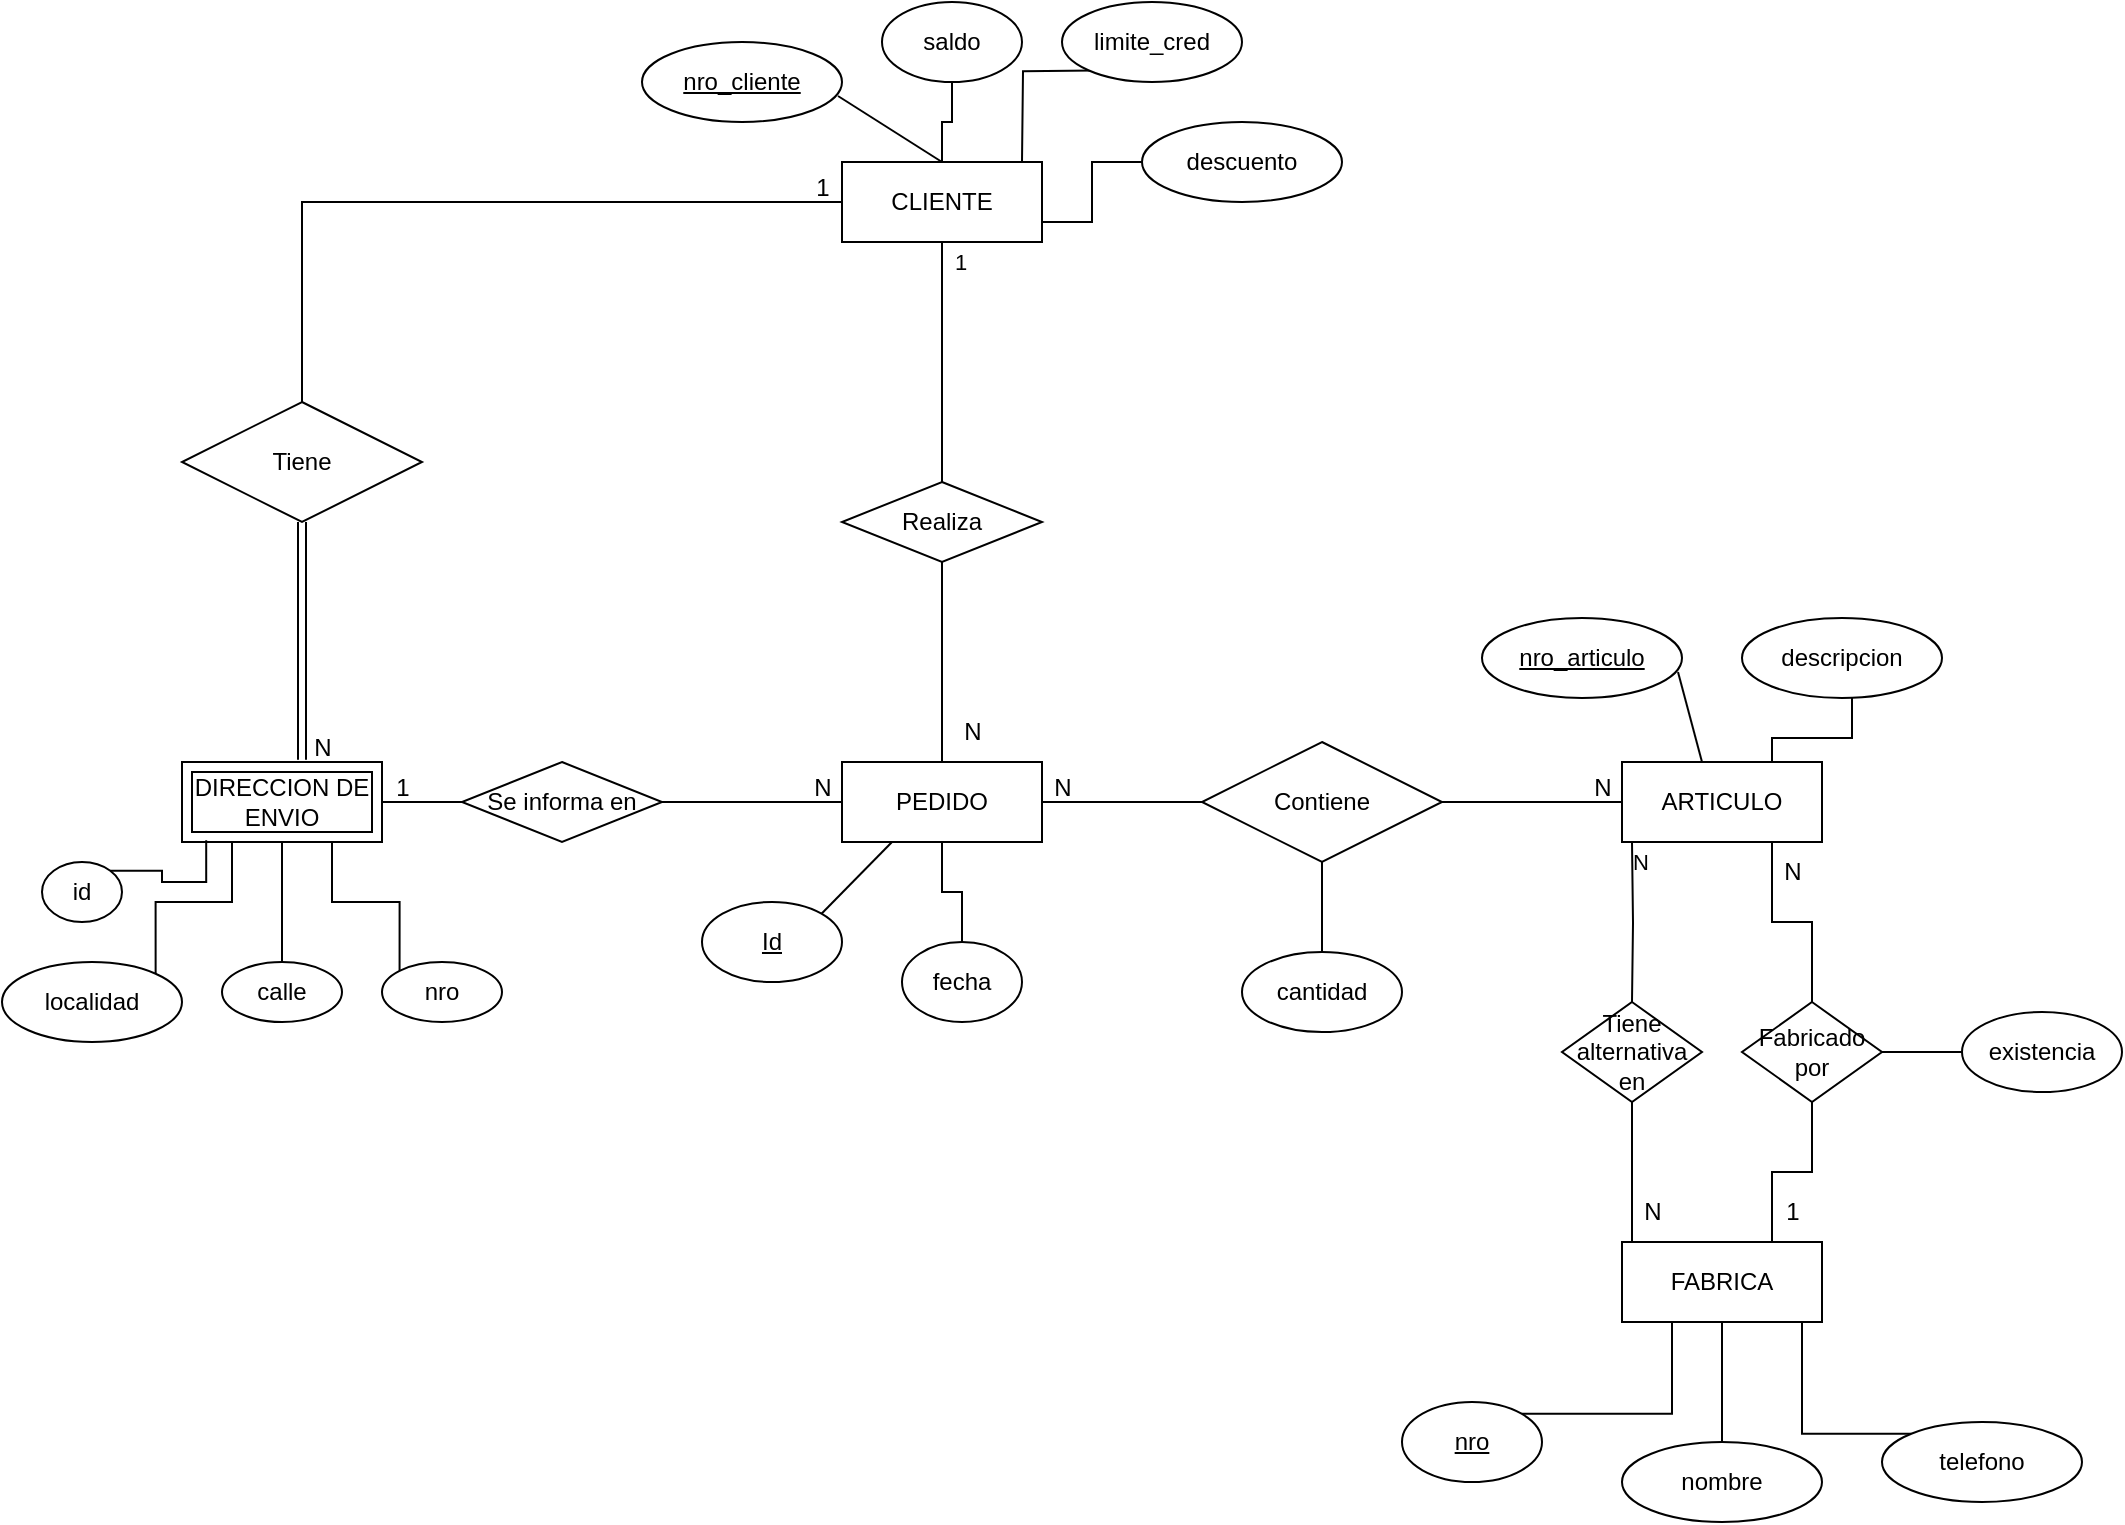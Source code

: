 <mxfile version="24.7.5">
  <diagram name="Página-1" id="SpzhlbaivaGbgMK0F-xh">
    <mxGraphModel dx="1938" dy="783" grid="1" gridSize="10" guides="1" tooltips="1" connect="1" arrows="1" fold="1" page="1" pageScale="1" pageWidth="827" pageHeight="1169" math="0" shadow="0">
      <root>
        <mxCell id="0" />
        <mxCell id="1" parent="0" />
        <mxCell id="cSHUTWFBESfprWXJ8ukq-15" style="rounded=0;orthogonalLoop=1;jettySize=auto;html=1;exitX=0.5;exitY=1;exitDx=0;exitDy=0;entryX=0.5;entryY=0;entryDx=0;entryDy=0;endArrow=none;endFill=0;labelPosition=right;verticalLabelPosition=top;align=left;verticalAlign=bottom;" edge="1" parent="1" source="cSHUTWFBESfprWXJ8ukq-1" target="cSHUTWFBESfprWXJ8ukq-14">
          <mxGeometry relative="1" as="geometry" />
        </mxCell>
        <mxCell id="cSHUTWFBESfprWXJ8ukq-78" value="1" style="edgeLabel;html=1;align=center;verticalAlign=middle;resizable=0;points=[];" vertex="1" connectable="0" parent="cSHUTWFBESfprWXJ8ukq-15">
          <mxGeometry x="-0.585" y="-3" relative="1" as="geometry">
            <mxPoint x="12" y="-15" as="offset" />
          </mxGeometry>
        </mxCell>
        <mxCell id="cSHUTWFBESfprWXJ8ukq-28" style="edgeStyle=orthogonalEdgeStyle;rounded=0;orthogonalLoop=1;jettySize=auto;html=1;exitX=1;exitY=0.5;exitDx=0;exitDy=0;entryX=0.5;entryY=0;entryDx=0;entryDy=0;endArrow=none;endFill=0;" edge="1" parent="1" source="cSHUTWFBESfprWXJ8ukq-1" target="cSHUTWFBESfprWXJ8ukq-27">
          <mxGeometry relative="1" as="geometry">
            <Array as="points">
              <mxPoint x="-130" y="130" />
            </Array>
          </mxGeometry>
        </mxCell>
        <mxCell id="cSHUTWFBESfprWXJ8ukq-1" value="CLIENTE" style="whiteSpace=wrap;html=1;align=center;" vertex="1" parent="1">
          <mxGeometry x="140" y="110" width="100" height="40" as="geometry" />
        </mxCell>
        <mxCell id="cSHUTWFBESfprWXJ8ukq-71" style="edgeStyle=orthogonalEdgeStyle;rounded=0;orthogonalLoop=1;jettySize=auto;html=1;exitX=0.75;exitY=1;exitDx=0;exitDy=0;entryX=0.5;entryY=0;entryDx=0;entryDy=0;endArrow=none;endFill=0;" edge="1" parent="1" source="cSHUTWFBESfprWXJ8ukq-2" target="cSHUTWFBESfprWXJ8ukq-70">
          <mxGeometry relative="1" as="geometry" />
        </mxCell>
        <mxCell id="cSHUTWFBESfprWXJ8ukq-2" value="ARTICULO" style="whiteSpace=wrap;html=1;align=center;" vertex="1" parent="1">
          <mxGeometry x="530" y="410" width="100" height="40" as="geometry" />
        </mxCell>
        <mxCell id="cSHUTWFBESfprWXJ8ukq-18" style="edgeStyle=orthogonalEdgeStyle;rounded=0;orthogonalLoop=1;jettySize=auto;html=1;exitX=1;exitY=0.5;exitDx=0;exitDy=0;entryX=0;entryY=0.5;entryDx=0;entryDy=0;endArrow=none;endFill=0;" edge="1" parent="1" source="cSHUTWFBESfprWXJ8ukq-3" target="cSHUTWFBESfprWXJ8ukq-17">
          <mxGeometry relative="1" as="geometry" />
        </mxCell>
        <mxCell id="cSHUTWFBESfprWXJ8ukq-3" value="PEDIDO" style="whiteSpace=wrap;html=1;align=center;" vertex="1" parent="1">
          <mxGeometry x="140" y="410" width="100" height="40" as="geometry" />
        </mxCell>
        <mxCell id="cSHUTWFBESfprWXJ8ukq-4" value="nro_cliente" style="ellipse;whiteSpace=wrap;html=1;align=center;fontStyle=4;" vertex="1" parent="1">
          <mxGeometry x="40" y="50" width="100" height="40" as="geometry" />
        </mxCell>
        <mxCell id="cSHUTWFBESfprWXJ8ukq-8" value="" style="endArrow=none;html=1;rounded=0;exitX=0.98;exitY=0.675;exitDx=0;exitDy=0;exitPerimeter=0;entryX=0.5;entryY=0;entryDx=0;entryDy=0;" edge="1" parent="1" source="cSHUTWFBESfprWXJ8ukq-4" target="cSHUTWFBESfprWXJ8ukq-1">
          <mxGeometry relative="1" as="geometry">
            <mxPoint x="290" y="290" as="sourcePoint" />
            <mxPoint x="450" y="290" as="targetPoint" />
          </mxGeometry>
        </mxCell>
        <mxCell id="cSHUTWFBESfprWXJ8ukq-9" value="nro_articulo" style="ellipse;whiteSpace=wrap;html=1;align=center;fontStyle=4;" vertex="1" parent="1">
          <mxGeometry x="460" y="338" width="100" height="40" as="geometry" />
        </mxCell>
        <mxCell id="cSHUTWFBESfprWXJ8ukq-10" value="" style="endArrow=none;html=1;rounded=0;exitX=0.98;exitY=0.675;exitDx=0;exitDy=0;exitPerimeter=0;" edge="1" parent="1" source="cSHUTWFBESfprWXJ8ukq-9">
          <mxGeometry relative="1" as="geometry">
            <mxPoint x="710" y="578" as="sourcePoint" />
            <mxPoint x="570" y="410" as="targetPoint" />
          </mxGeometry>
        </mxCell>
        <mxCell id="cSHUTWFBESfprWXJ8ukq-12" value="Id" style="ellipse;whiteSpace=wrap;html=1;align=center;fontStyle=4;" vertex="1" parent="1">
          <mxGeometry x="70" y="480" width="70" height="40" as="geometry" />
        </mxCell>
        <mxCell id="cSHUTWFBESfprWXJ8ukq-13" value="" style="endArrow=none;html=1;rounded=0;exitX=0.25;exitY=1;exitDx=0;exitDy=0;entryX=1;entryY=0;entryDx=0;entryDy=0;" edge="1" parent="1" source="cSHUTWFBESfprWXJ8ukq-3" target="cSHUTWFBESfprWXJ8ukq-12">
          <mxGeometry relative="1" as="geometry">
            <mxPoint x="90" y="450" as="sourcePoint" />
            <mxPoint x="102" y="495" as="targetPoint" />
          </mxGeometry>
        </mxCell>
        <mxCell id="cSHUTWFBESfprWXJ8ukq-16" style="edgeStyle=orthogonalEdgeStyle;rounded=0;orthogonalLoop=1;jettySize=auto;html=1;exitX=0.5;exitY=1;exitDx=0;exitDy=0;entryX=0.5;entryY=0;entryDx=0;entryDy=0;endArrow=none;endFill=0;" edge="1" parent="1" source="cSHUTWFBESfprWXJ8ukq-14" target="cSHUTWFBESfprWXJ8ukq-3">
          <mxGeometry relative="1" as="geometry" />
        </mxCell>
        <mxCell id="cSHUTWFBESfprWXJ8ukq-14" value="Realiza" style="shape=rhombus;perimeter=rhombusPerimeter;whiteSpace=wrap;html=1;align=center;" vertex="1" parent="1">
          <mxGeometry x="140" y="270" width="100" height="40" as="geometry" />
        </mxCell>
        <mxCell id="cSHUTWFBESfprWXJ8ukq-19" style="edgeStyle=orthogonalEdgeStyle;rounded=0;orthogonalLoop=1;jettySize=auto;html=1;exitX=1;exitY=0.5;exitDx=0;exitDy=0;entryX=0;entryY=0.5;entryDx=0;entryDy=0;endArrow=none;endFill=0;" edge="1" parent="1" source="cSHUTWFBESfprWXJ8ukq-17" target="cSHUTWFBESfprWXJ8ukq-2">
          <mxGeometry relative="1" as="geometry" />
        </mxCell>
        <mxCell id="cSHUTWFBESfprWXJ8ukq-17" value="Contiene" style="shape=rhombus;perimeter=rhombusPerimeter;whiteSpace=wrap;html=1;align=center;" vertex="1" parent="1">
          <mxGeometry x="320" y="400" width="120" height="60" as="geometry" />
        </mxCell>
        <mxCell id="cSHUTWFBESfprWXJ8ukq-47" style="edgeStyle=orthogonalEdgeStyle;rounded=0;orthogonalLoop=1;jettySize=auto;html=1;exitX=0.5;exitY=0;exitDx=0;exitDy=0;entryX=0.5;entryY=1;entryDx=0;entryDy=0;endArrow=none;endFill=0;" edge="1" parent="1" source="cSHUTWFBESfprWXJ8ukq-21" target="cSHUTWFBESfprWXJ8ukq-22">
          <mxGeometry relative="1" as="geometry" />
        </mxCell>
        <mxCell id="cSHUTWFBESfprWXJ8ukq-21" value="calle" style="ellipse;whiteSpace=wrap;html=1;align=center;" vertex="1" parent="1">
          <mxGeometry x="-170" y="510" width="60" height="30" as="geometry" />
        </mxCell>
        <mxCell id="cSHUTWFBESfprWXJ8ukq-51" style="edgeStyle=orthogonalEdgeStyle;rounded=0;orthogonalLoop=1;jettySize=auto;html=1;exitX=1;exitY=0.5;exitDx=0;exitDy=0;entryX=0;entryY=0.5;entryDx=0;entryDy=0;endArrow=none;endFill=0;" edge="1" parent="1" source="cSHUTWFBESfprWXJ8ukq-22" target="cSHUTWFBESfprWXJ8ukq-50">
          <mxGeometry relative="1" as="geometry" />
        </mxCell>
        <mxCell id="cSHUTWFBESfprWXJ8ukq-22" value="DIRECCION DE ENVIO" style="shape=ext;margin=3;double=1;whiteSpace=wrap;html=1;align=center;" vertex="1" parent="1">
          <mxGeometry x="-190" y="410" width="100" height="40" as="geometry" />
        </mxCell>
        <mxCell id="cSHUTWFBESfprWXJ8ukq-25" value="id" style="ellipse;whiteSpace=wrap;html=1;align=center;fontStyle=0" vertex="1" parent="1">
          <mxGeometry x="-260" y="460" width="40" height="30" as="geometry" />
        </mxCell>
        <mxCell id="cSHUTWFBESfprWXJ8ukq-27" value="Tiene" style="shape=rhombus;perimeter=rhombusPerimeter;whiteSpace=wrap;html=1;align=center;" vertex="1" parent="1">
          <mxGeometry x="-190" y="230" width="120" height="60" as="geometry" />
        </mxCell>
        <mxCell id="cSHUTWFBESfprWXJ8ukq-48" style="edgeStyle=orthogonalEdgeStyle;rounded=0;orthogonalLoop=1;jettySize=auto;html=1;exitX=0;exitY=0;exitDx=0;exitDy=0;entryX=0.75;entryY=1;entryDx=0;entryDy=0;endArrow=none;endFill=0;" edge="1" parent="1" source="cSHUTWFBESfprWXJ8ukq-30" target="cSHUTWFBESfprWXJ8ukq-22">
          <mxGeometry relative="1" as="geometry" />
        </mxCell>
        <mxCell id="cSHUTWFBESfprWXJ8ukq-30" value="nro" style="ellipse;whiteSpace=wrap;html=1;align=center;" vertex="1" parent="1">
          <mxGeometry x="-90" y="510" width="60" height="30" as="geometry" />
        </mxCell>
        <mxCell id="cSHUTWFBESfprWXJ8ukq-46" style="edgeStyle=orthogonalEdgeStyle;rounded=0;orthogonalLoop=1;jettySize=auto;html=1;exitX=1;exitY=0;exitDx=0;exitDy=0;entryX=0.25;entryY=1;entryDx=0;entryDy=0;endArrow=none;endFill=0;" edge="1" parent="1" source="cSHUTWFBESfprWXJ8ukq-31" target="cSHUTWFBESfprWXJ8ukq-22">
          <mxGeometry relative="1" as="geometry" />
        </mxCell>
        <mxCell id="cSHUTWFBESfprWXJ8ukq-31" value="localidad" style="ellipse;whiteSpace=wrap;html=1;align=center;" vertex="1" parent="1">
          <mxGeometry x="-280" y="510" width="90" height="40" as="geometry" />
        </mxCell>
        <mxCell id="cSHUTWFBESfprWXJ8ukq-38" style="edgeStyle=orthogonalEdgeStyle;rounded=0;orthogonalLoop=1;jettySize=auto;html=1;exitX=0.5;exitY=1;exitDx=0;exitDy=0;entryX=0.5;entryY=0;entryDx=0;entryDy=0;endArrow=none;endFill=0;" edge="1" parent="1" source="cSHUTWFBESfprWXJ8ukq-35" target="cSHUTWFBESfprWXJ8ukq-1">
          <mxGeometry relative="1" as="geometry" />
        </mxCell>
        <mxCell id="cSHUTWFBESfprWXJ8ukq-35" value="saldo" style="ellipse;whiteSpace=wrap;html=1;align=center;" vertex="1" parent="1">
          <mxGeometry x="160" y="30" width="70" height="40" as="geometry" />
        </mxCell>
        <mxCell id="cSHUTWFBESfprWXJ8ukq-41" style="edgeStyle=orthogonalEdgeStyle;rounded=0;orthogonalLoop=1;jettySize=auto;html=1;exitX=0;exitY=0.5;exitDx=0;exitDy=0;entryX=1;entryY=0.75;entryDx=0;entryDy=0;endArrow=none;endFill=0;" edge="1" parent="1" source="cSHUTWFBESfprWXJ8ukq-36" target="cSHUTWFBESfprWXJ8ukq-1">
          <mxGeometry relative="1" as="geometry" />
        </mxCell>
        <mxCell id="cSHUTWFBESfprWXJ8ukq-36" value="descuento" style="ellipse;whiteSpace=wrap;html=1;align=center;" vertex="1" parent="1">
          <mxGeometry x="290" y="90" width="100" height="40" as="geometry" />
        </mxCell>
        <mxCell id="cSHUTWFBESfprWXJ8ukq-39" style="edgeStyle=orthogonalEdgeStyle;rounded=0;orthogonalLoop=1;jettySize=auto;html=1;exitX=0;exitY=1;exitDx=0;exitDy=0;entryX=0.75;entryY=0;entryDx=0;entryDy=0;endArrow=none;endFill=0;" edge="1" parent="1">
          <mxGeometry relative="1" as="geometry">
            <mxPoint x="278.18" y="64.142" as="sourcePoint" />
            <mxPoint x="230" y="110" as="targetPoint" />
          </mxGeometry>
        </mxCell>
        <mxCell id="cSHUTWFBESfprWXJ8ukq-37" value="limite_cred" style="ellipse;whiteSpace=wrap;html=1;align=center;" vertex="1" parent="1">
          <mxGeometry x="250" y="30" width="90" height="40" as="geometry" />
        </mxCell>
        <mxCell id="cSHUTWFBESfprWXJ8ukq-45" style="edgeStyle=orthogonalEdgeStyle;rounded=0;orthogonalLoop=1;jettySize=auto;html=1;exitX=1;exitY=0;exitDx=0;exitDy=0;entryX=0.121;entryY=0.978;entryDx=0;entryDy=0;entryPerimeter=0;endArrow=none;endFill=0;" edge="1" parent="1" source="cSHUTWFBESfprWXJ8ukq-25" target="cSHUTWFBESfprWXJ8ukq-22">
          <mxGeometry relative="1" as="geometry" />
        </mxCell>
        <mxCell id="cSHUTWFBESfprWXJ8ukq-52" style="edgeStyle=orthogonalEdgeStyle;rounded=0;orthogonalLoop=1;jettySize=auto;html=1;exitX=1;exitY=0.5;exitDx=0;exitDy=0;entryX=0;entryY=0.5;entryDx=0;entryDy=0;endArrow=none;endFill=0;" edge="1" parent="1" source="cSHUTWFBESfprWXJ8ukq-50" target="cSHUTWFBESfprWXJ8ukq-3">
          <mxGeometry relative="1" as="geometry" />
        </mxCell>
        <mxCell id="cSHUTWFBESfprWXJ8ukq-50" value="Se informa en" style="shape=rhombus;perimeter=rhombusPerimeter;whiteSpace=wrap;html=1;align=center;" vertex="1" parent="1">
          <mxGeometry x="-50" y="410" width="100" height="40" as="geometry" />
        </mxCell>
        <mxCell id="cSHUTWFBESfprWXJ8ukq-57" style="edgeStyle=orthogonalEdgeStyle;rounded=0;orthogonalLoop=1;jettySize=auto;html=1;exitX=0.5;exitY=0;exitDx=0;exitDy=0;entryX=0.5;entryY=1;entryDx=0;entryDy=0;endArrow=none;endFill=0;" edge="1" parent="1" source="cSHUTWFBESfprWXJ8ukq-56" target="cSHUTWFBESfprWXJ8ukq-3">
          <mxGeometry relative="1" as="geometry" />
        </mxCell>
        <mxCell id="cSHUTWFBESfprWXJ8ukq-56" value="fecha" style="ellipse;whiteSpace=wrap;html=1;align=center;" vertex="1" parent="1">
          <mxGeometry x="170" y="500" width="60" height="40" as="geometry" />
        </mxCell>
        <mxCell id="cSHUTWFBESfprWXJ8ukq-59" style="edgeStyle=orthogonalEdgeStyle;rounded=0;orthogonalLoop=1;jettySize=auto;html=1;exitX=0.5;exitY=0;exitDx=0;exitDy=0;entryX=0.5;entryY=1;entryDx=0;entryDy=0;endArrow=none;endFill=0;" edge="1" parent="1" source="cSHUTWFBESfprWXJ8ukq-58" target="cSHUTWFBESfprWXJ8ukq-17">
          <mxGeometry relative="1" as="geometry" />
        </mxCell>
        <mxCell id="cSHUTWFBESfprWXJ8ukq-58" value="cantidad" style="ellipse;whiteSpace=wrap;html=1;align=center;" vertex="1" parent="1">
          <mxGeometry x="340" y="505" width="80" height="40" as="geometry" />
        </mxCell>
        <mxCell id="cSHUTWFBESfprWXJ8ukq-61" style="edgeStyle=orthogonalEdgeStyle;rounded=0;orthogonalLoop=1;jettySize=auto;html=1;exitX=0;exitY=1;exitDx=0;exitDy=0;entryX=0.75;entryY=0;entryDx=0;entryDy=0;endArrow=none;endFill=0;" edge="1" parent="1" source="cSHUTWFBESfprWXJ8ukq-60" target="cSHUTWFBESfprWXJ8ukq-2">
          <mxGeometry relative="1" as="geometry">
            <Array as="points">
              <mxPoint x="645" y="398" />
              <mxPoint x="605" y="398" />
            </Array>
          </mxGeometry>
        </mxCell>
        <mxCell id="cSHUTWFBESfprWXJ8ukq-60" value="descripcion" style="ellipse;whiteSpace=wrap;html=1;align=center;" vertex="1" parent="1">
          <mxGeometry x="590" y="338" width="100" height="40" as="geometry" />
        </mxCell>
        <mxCell id="cSHUTWFBESfprWXJ8ukq-62" value="FABRICA" style="whiteSpace=wrap;html=1;align=center;" vertex="1" parent="1">
          <mxGeometry x="530" y="650" width="100" height="40" as="geometry" />
        </mxCell>
        <mxCell id="cSHUTWFBESfprWXJ8ukq-67" style="edgeStyle=orthogonalEdgeStyle;rounded=0;orthogonalLoop=1;jettySize=auto;html=1;exitX=1;exitY=0;exitDx=0;exitDy=0;entryX=0.25;entryY=1;entryDx=0;entryDy=0;endArrow=none;endFill=0;" edge="1" parent="1" source="cSHUTWFBESfprWXJ8ukq-64" target="cSHUTWFBESfprWXJ8ukq-62">
          <mxGeometry relative="1" as="geometry" />
        </mxCell>
        <mxCell id="cSHUTWFBESfprWXJ8ukq-64" value="nro" style="ellipse;whiteSpace=wrap;html=1;align=center;fontStyle=4;" vertex="1" parent="1">
          <mxGeometry x="420" y="730" width="70" height="40" as="geometry" />
        </mxCell>
        <mxCell id="cSHUTWFBESfprWXJ8ukq-68" style="edgeStyle=orthogonalEdgeStyle;rounded=0;orthogonalLoop=1;jettySize=auto;html=1;exitX=0.5;exitY=0;exitDx=0;exitDy=0;entryX=0.5;entryY=1;entryDx=0;entryDy=0;endArrow=none;endFill=0;" edge="1" parent="1" source="cSHUTWFBESfprWXJ8ukq-65" target="cSHUTWFBESfprWXJ8ukq-62">
          <mxGeometry relative="1" as="geometry" />
        </mxCell>
        <mxCell id="cSHUTWFBESfprWXJ8ukq-65" value="nombre" style="ellipse;whiteSpace=wrap;html=1;align=center;" vertex="1" parent="1">
          <mxGeometry x="530" y="750" width="100" height="40" as="geometry" />
        </mxCell>
        <mxCell id="cSHUTWFBESfprWXJ8ukq-69" style="edgeStyle=orthogonalEdgeStyle;rounded=0;orthogonalLoop=1;jettySize=auto;html=1;exitX=0;exitY=0;exitDx=0;exitDy=0;entryX=0.75;entryY=1;entryDx=0;entryDy=0;endArrow=none;endFill=0;" edge="1" parent="1" source="cSHUTWFBESfprWXJ8ukq-66" target="cSHUTWFBESfprWXJ8ukq-62">
          <mxGeometry relative="1" as="geometry">
            <Array as="points">
              <mxPoint x="620" y="746" />
              <mxPoint x="620" y="690" />
            </Array>
          </mxGeometry>
        </mxCell>
        <mxCell id="cSHUTWFBESfprWXJ8ukq-66" value="telefono" style="ellipse;whiteSpace=wrap;html=1;align=center;" vertex="1" parent="1">
          <mxGeometry x="660" y="740" width="100" height="40" as="geometry" />
        </mxCell>
        <mxCell id="cSHUTWFBESfprWXJ8ukq-72" style="edgeStyle=orthogonalEdgeStyle;rounded=0;orthogonalLoop=1;jettySize=auto;html=1;exitX=0.5;exitY=1;exitDx=0;exitDy=0;entryX=0.75;entryY=0;entryDx=0;entryDy=0;endArrow=none;endFill=0;" edge="1" parent="1" source="cSHUTWFBESfprWXJ8ukq-70" target="cSHUTWFBESfprWXJ8ukq-62">
          <mxGeometry relative="1" as="geometry" />
        </mxCell>
        <mxCell id="cSHUTWFBESfprWXJ8ukq-77" style="edgeStyle=orthogonalEdgeStyle;rounded=0;orthogonalLoop=1;jettySize=auto;html=1;exitX=1;exitY=0.5;exitDx=0;exitDy=0;entryX=0;entryY=0.5;entryDx=0;entryDy=0;endArrow=none;endFill=0;" edge="1" parent="1" source="cSHUTWFBESfprWXJ8ukq-70" target="cSHUTWFBESfprWXJ8ukq-76">
          <mxGeometry relative="1" as="geometry" />
        </mxCell>
        <mxCell id="cSHUTWFBESfprWXJ8ukq-70" value="Fabricado por" style="shape=rhombus;perimeter=rhombusPerimeter;whiteSpace=wrap;html=1;align=center;" vertex="1" parent="1">
          <mxGeometry x="590" y="530" width="70" height="50" as="geometry" />
        </mxCell>
        <mxCell id="cSHUTWFBESfprWXJ8ukq-73" style="edgeStyle=orthogonalEdgeStyle;rounded=0;orthogonalLoop=1;jettySize=auto;html=1;exitX=0.75;exitY=1;exitDx=0;exitDy=0;entryX=0.5;entryY=0;entryDx=0;entryDy=0;endArrow=none;endFill=0;" edge="1" parent="1" target="cSHUTWFBESfprWXJ8ukq-75">
          <mxGeometry relative="1" as="geometry">
            <mxPoint x="535" y="450" as="sourcePoint" />
          </mxGeometry>
        </mxCell>
        <mxCell id="cSHUTWFBESfprWXJ8ukq-91" value="N" style="edgeLabel;html=1;align=center;verticalAlign=middle;resizable=0;points=[];" vertex="1" connectable="0" parent="cSHUTWFBESfprWXJ8ukq-73">
          <mxGeometry x="-0.862" y="4" relative="1" as="geometry">
            <mxPoint y="4" as="offset" />
          </mxGeometry>
        </mxCell>
        <mxCell id="cSHUTWFBESfprWXJ8ukq-74" style="edgeStyle=orthogonalEdgeStyle;rounded=0;orthogonalLoop=1;jettySize=auto;html=1;exitX=0.5;exitY=1;exitDx=0;exitDy=0;entryX=0.75;entryY=0;entryDx=0;entryDy=0;endArrow=none;endFill=0;" edge="1" parent="1" source="cSHUTWFBESfprWXJ8ukq-75">
          <mxGeometry relative="1" as="geometry">
            <mxPoint x="535" y="650" as="targetPoint" />
          </mxGeometry>
        </mxCell>
        <mxCell id="cSHUTWFBESfprWXJ8ukq-75" value="Tiene alternativa en" style="shape=rhombus;perimeter=rhombusPerimeter;whiteSpace=wrap;html=1;align=center;" vertex="1" parent="1">
          <mxGeometry x="500" y="530" width="70" height="50" as="geometry" />
        </mxCell>
        <mxCell id="cSHUTWFBESfprWXJ8ukq-76" value="existencia" style="ellipse;whiteSpace=wrap;html=1;align=center;" vertex="1" parent="1">
          <mxGeometry x="700" y="535" width="80" height="40" as="geometry" />
        </mxCell>
        <mxCell id="cSHUTWFBESfprWXJ8ukq-79" value="N" style="text;html=1;align=center;verticalAlign=middle;resizable=0;points=[];autosize=1;strokeColor=none;fillColor=none;" vertex="1" parent="1">
          <mxGeometry x="190" y="380" width="30" height="30" as="geometry" />
        </mxCell>
        <mxCell id="cSHUTWFBESfprWXJ8ukq-82" value="N" style="text;html=1;align=center;verticalAlign=middle;resizable=0;points=[];autosize=1;strokeColor=none;fillColor=none;" vertex="1" parent="1">
          <mxGeometry x="235" y="408" width="30" height="30" as="geometry" />
        </mxCell>
        <mxCell id="cSHUTWFBESfprWXJ8ukq-83" value="N" style="text;html=1;align=center;verticalAlign=middle;resizable=0;points=[];autosize=1;strokeColor=none;fillColor=none;" vertex="1" parent="1">
          <mxGeometry x="505" y="408" width="30" height="30" as="geometry" />
        </mxCell>
        <mxCell id="cSHUTWFBESfprWXJ8ukq-84" value="1" style="text;html=1;align=center;verticalAlign=middle;resizable=0;points=[];autosize=1;strokeColor=none;fillColor=none;" vertex="1" parent="1">
          <mxGeometry x="115" y="108" width="30" height="30" as="geometry" />
        </mxCell>
        <mxCell id="cSHUTWFBESfprWXJ8ukq-85" style="edgeStyle=orthogonalEdgeStyle;rounded=0;orthogonalLoop=1;jettySize=auto;html=1;exitX=0.5;exitY=1;exitDx=0;exitDy=0;entryX=0.6;entryY=-0.029;entryDx=0;entryDy=0;entryPerimeter=0;endArrow=none;endFill=0;shape=link;" edge="1" parent="1" source="cSHUTWFBESfprWXJ8ukq-27" target="cSHUTWFBESfprWXJ8ukq-22">
          <mxGeometry relative="1" as="geometry" />
        </mxCell>
        <mxCell id="cSHUTWFBESfprWXJ8ukq-86" value="N" style="text;html=1;align=center;verticalAlign=middle;resizable=0;points=[];autosize=1;strokeColor=none;fillColor=none;" vertex="1" parent="1">
          <mxGeometry x="-135" y="388" width="30" height="30" as="geometry" />
        </mxCell>
        <mxCell id="cSHUTWFBESfprWXJ8ukq-87" value="N" style="text;html=1;align=center;verticalAlign=middle;resizable=0;points=[];autosize=1;strokeColor=none;fillColor=none;" vertex="1" parent="1">
          <mxGeometry x="115" y="408" width="30" height="30" as="geometry" />
        </mxCell>
        <mxCell id="cSHUTWFBESfprWXJ8ukq-88" value="1" style="text;html=1;align=center;verticalAlign=middle;resizable=0;points=[];autosize=1;strokeColor=none;fillColor=none;" vertex="1" parent="1">
          <mxGeometry x="-95" y="408" width="30" height="30" as="geometry" />
        </mxCell>
        <mxCell id="cSHUTWFBESfprWXJ8ukq-89" value="N" style="text;html=1;align=center;verticalAlign=middle;resizable=0;points=[];autosize=1;strokeColor=none;fillColor=none;" vertex="1" parent="1">
          <mxGeometry x="600" y="450" width="30" height="30" as="geometry" />
        </mxCell>
        <mxCell id="cSHUTWFBESfprWXJ8ukq-90" value="1" style="text;html=1;align=center;verticalAlign=middle;resizable=0;points=[];autosize=1;strokeColor=none;fillColor=none;" vertex="1" parent="1">
          <mxGeometry x="600" y="620" width="30" height="30" as="geometry" />
        </mxCell>
        <mxCell id="cSHUTWFBESfprWXJ8ukq-92" value="N" style="text;html=1;align=center;verticalAlign=middle;resizable=0;points=[];autosize=1;strokeColor=none;fillColor=none;" vertex="1" parent="1">
          <mxGeometry x="530" y="620" width="30" height="30" as="geometry" />
        </mxCell>
      </root>
    </mxGraphModel>
  </diagram>
</mxfile>
